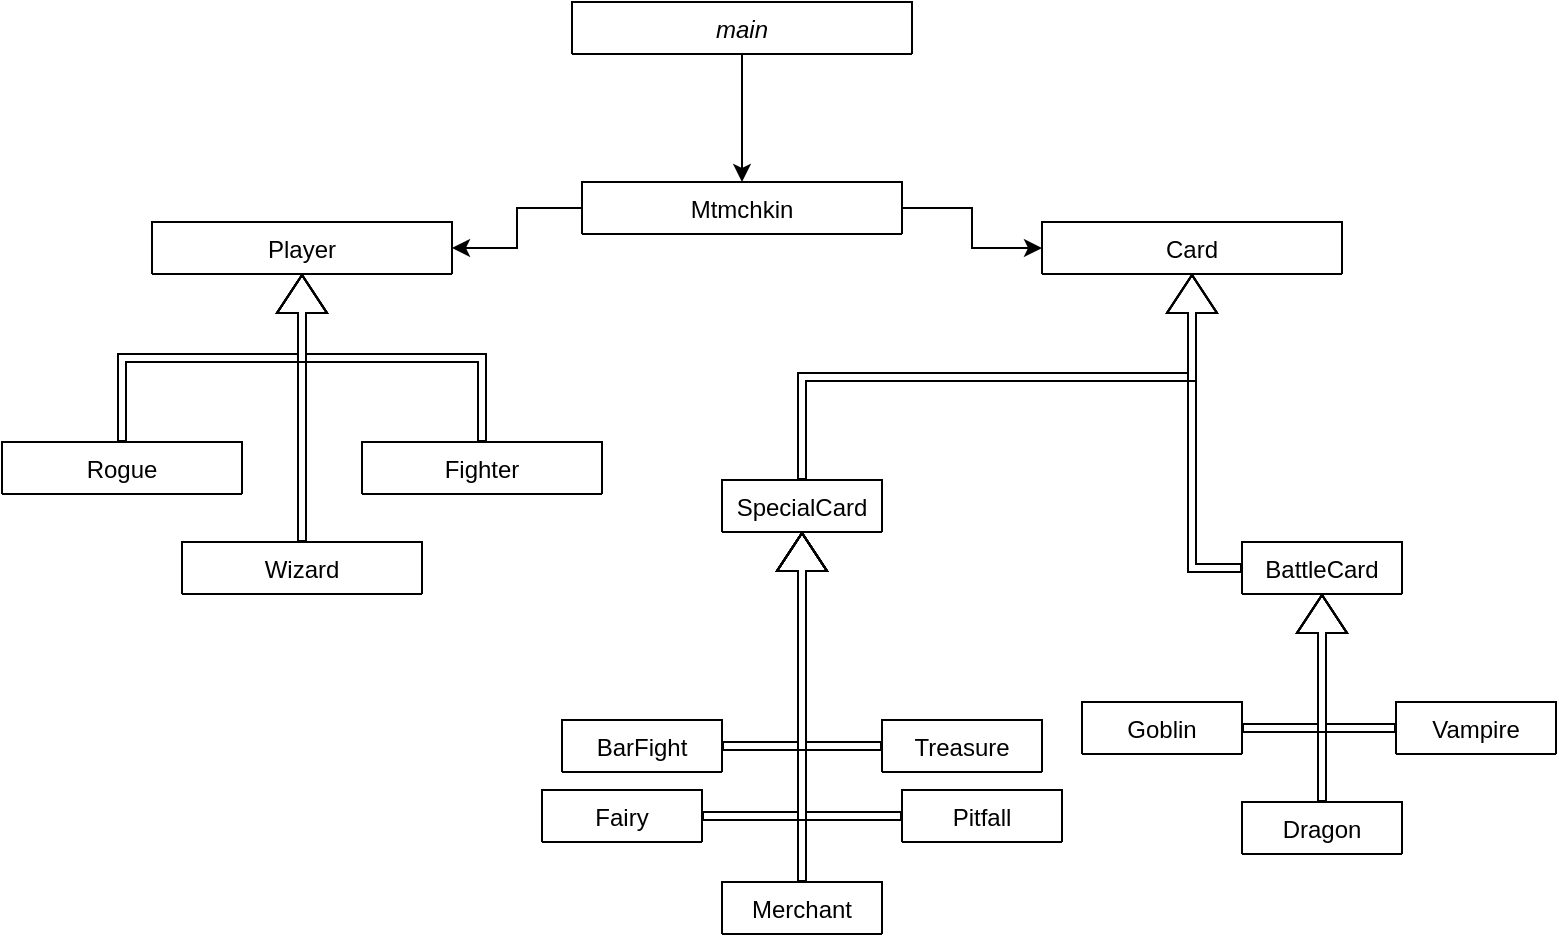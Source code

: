 <mxfile version="19.0.2" type="device"><diagram id="C5RBs43oDa-KdzZeNtuy" name="Page-1"><mxGraphModel dx="1038" dy="649" grid="1" gridSize="10" guides="1" tooltips="1" connect="1" arrows="1" fold="1" page="1" pageScale="1" pageWidth="827" pageHeight="1169" math="0" shadow="0"><root><mxCell id="WIyWlLk6GJQsqaUBKTNV-0"/><mxCell id="WIyWlLk6GJQsqaUBKTNV-1" parent="WIyWlLk6GJQsqaUBKTNV-0"/><mxCell id="SaZ01IydbzG31fxq4vZY-3" style="edgeStyle=orthogonalEdgeStyle;rounded=0;orthogonalLoop=1;jettySize=auto;html=1;exitX=0.5;exitY=1;exitDx=0;exitDy=0;shadow=0;sketch=0;entryX=0.5;entryY=0;entryDx=0;entryDy=0;" parent="WIyWlLk6GJQsqaUBKTNV-1" source="zkfFHV4jXpPFQw0GAbJ--0" target="SaZ01IydbzG31fxq4vZY-4" edge="1"><mxGeometry relative="1" as="geometry"><mxPoint x="420" y="360" as="targetPoint"/></mxGeometry></mxCell><mxCell id="zkfFHV4jXpPFQw0GAbJ--0" value="main" style="swimlane;fontStyle=2;align=center;verticalAlign=top;childLayout=stackLayout;horizontal=1;startSize=26;horizontalStack=0;resizeParent=1;resizeLast=0;collapsible=1;marginBottom=0;rounded=0;shadow=0;strokeWidth=1;" parent="WIyWlLk6GJQsqaUBKTNV-1" vertex="1" collapsed="1"><mxGeometry x="315" y="210" width="170" height="26" as="geometry"><mxRectangle x="220" y="120" width="160" height="138" as="alternateBounds"/></mxGeometry></mxCell><mxCell id="zkfFHV4jXpPFQw0GAbJ--1" value="Name" style="text;align=left;verticalAlign=top;spacingLeft=4;spacingRight=4;overflow=hidden;rotatable=0;points=[[0,0.5],[1,0.5]];portConstraint=eastwest;" parent="zkfFHV4jXpPFQw0GAbJ--0" vertex="1"><mxGeometry y="26" width="160" height="26" as="geometry"/></mxCell><mxCell id="zkfFHV4jXpPFQw0GAbJ--2" value="Phone Number" style="text;align=left;verticalAlign=top;spacingLeft=4;spacingRight=4;overflow=hidden;rotatable=0;points=[[0,0.5],[1,0.5]];portConstraint=eastwest;rounded=0;shadow=0;html=0;" parent="zkfFHV4jXpPFQw0GAbJ--0" vertex="1"><mxGeometry y="52" width="160" height="26" as="geometry"/></mxCell><mxCell id="zkfFHV4jXpPFQw0GAbJ--3" value="Email Address" style="text;align=left;verticalAlign=top;spacingLeft=4;spacingRight=4;overflow=hidden;rotatable=0;points=[[0,0.5],[1,0.5]];portConstraint=eastwest;rounded=0;shadow=0;html=0;" parent="zkfFHV4jXpPFQw0GAbJ--0" vertex="1"><mxGeometry y="78" width="160" height="26" as="geometry"/></mxCell><mxCell id="zkfFHV4jXpPFQw0GAbJ--4" value="" style="line;html=1;strokeWidth=1;align=left;verticalAlign=middle;spacingTop=-1;spacingLeft=3;spacingRight=3;rotatable=0;labelPosition=right;points=[];portConstraint=eastwest;" parent="zkfFHV4jXpPFQw0GAbJ--0" vertex="1"><mxGeometry y="104" width="160" height="8" as="geometry"/></mxCell><mxCell id="zkfFHV4jXpPFQw0GAbJ--5" value="Purchase Parking Pass" style="text;align=left;verticalAlign=top;spacingLeft=4;spacingRight=4;overflow=hidden;rotatable=0;points=[[0,0.5],[1,0.5]];portConstraint=eastwest;" parent="zkfFHV4jXpPFQw0GAbJ--0" vertex="1"><mxGeometry y="112" width="160" height="26" as="geometry"/></mxCell><mxCell id="zkfFHV4jXpPFQw0GAbJ--6" value="Player" style="swimlane;fontStyle=0;align=center;verticalAlign=top;childLayout=stackLayout;horizontal=1;startSize=26;horizontalStack=0;resizeParent=1;resizeLast=0;collapsible=1;marginBottom=0;rounded=0;shadow=0;strokeWidth=1;" parent="WIyWlLk6GJQsqaUBKTNV-1" vertex="1" collapsed="1"><mxGeometry x="105" y="320" width="150" height="26" as="geometry"><mxRectangle x="120" y="360" width="160" height="138" as="alternateBounds"/></mxGeometry></mxCell><mxCell id="zkfFHV4jXpPFQw0GAbJ--7" value="Student Number" style="text;align=left;verticalAlign=top;spacingLeft=4;spacingRight=4;overflow=hidden;rotatable=0;points=[[0,0.5],[1,0.5]];portConstraint=eastwest;" parent="zkfFHV4jXpPFQw0GAbJ--6" vertex="1"><mxGeometry y="26" width="160" height="26" as="geometry"/></mxCell><mxCell id="zkfFHV4jXpPFQw0GAbJ--8" value="Average Mark" style="text;align=left;verticalAlign=top;spacingLeft=4;spacingRight=4;overflow=hidden;rotatable=0;points=[[0,0.5],[1,0.5]];portConstraint=eastwest;rounded=0;shadow=0;html=0;" parent="zkfFHV4jXpPFQw0GAbJ--6" vertex="1"><mxGeometry y="52" width="160" height="26" as="geometry"/></mxCell><mxCell id="zkfFHV4jXpPFQw0GAbJ--9" value="" style="line;html=1;strokeWidth=1;align=left;verticalAlign=middle;spacingTop=-1;spacingLeft=3;spacingRight=3;rotatable=0;labelPosition=right;points=[];portConstraint=eastwest;" parent="zkfFHV4jXpPFQw0GAbJ--6" vertex="1"><mxGeometry y="78" width="160" height="8" as="geometry"/></mxCell><mxCell id="zkfFHV4jXpPFQw0GAbJ--10" value="Is Eligible To Enroll" style="text;align=left;verticalAlign=top;spacingLeft=4;spacingRight=4;overflow=hidden;rotatable=0;points=[[0,0.5],[1,0.5]];portConstraint=eastwest;fontStyle=4" parent="zkfFHV4jXpPFQw0GAbJ--6" vertex="1"><mxGeometry y="86" width="160" height="26" as="geometry"/></mxCell><mxCell id="zkfFHV4jXpPFQw0GAbJ--11" value="Get Seminars Taken" style="text;align=left;verticalAlign=top;spacingLeft=4;spacingRight=4;overflow=hidden;rotatable=0;points=[[0,0.5],[1,0.5]];portConstraint=eastwest;" parent="zkfFHV4jXpPFQw0GAbJ--6" vertex="1"><mxGeometry y="112" width="160" height="26" as="geometry"/></mxCell><mxCell id="n1nF2iPcbWEf308XFKOj-0" style="edgeStyle=orthogonalEdgeStyle;rounded=0;orthogonalLoop=1;jettySize=auto;html=1;exitX=0.5;exitY=1;exitDx=0;exitDy=0;entryX=0.5;entryY=1;entryDx=0;entryDy=0;" parent="WIyWlLk6GJQsqaUBKTNV-1" source="zkfFHV4jXpPFQw0GAbJ--13" target="zkfFHV4jXpPFQw0GAbJ--13" edge="1"><mxGeometry relative="1" as="geometry"><mxPoint x="625" y="380" as="targetPoint"/></mxGeometry></mxCell><mxCell id="zkfFHV4jXpPFQw0GAbJ--13" value="Card" style="swimlane;fontStyle=0;align=center;verticalAlign=middle;childLayout=stackLayout;horizontal=1;startSize=26;horizontalStack=0;resizeParent=1;resizeLast=0;collapsible=1;marginBottom=0;rounded=0;shadow=0;strokeWidth=1;" parent="WIyWlLk6GJQsqaUBKTNV-1" vertex="1" collapsed="1"><mxGeometry x="550" y="320" width="150" height="26" as="geometry"><mxRectangle x="330" y="360" width="160" height="70" as="alternateBounds"/></mxGeometry></mxCell><mxCell id="zkfFHV4jXpPFQw0GAbJ--14" value="Salary" style="text;align=left;verticalAlign=top;spacingLeft=4;spacingRight=4;overflow=hidden;rotatable=0;points=[[0,0.5],[1,0.5]];portConstraint=eastwest;" parent="zkfFHV4jXpPFQw0GAbJ--13" vertex="1"><mxGeometry y="26" width="160" height="26" as="geometry"/></mxCell><mxCell id="zkfFHV4jXpPFQw0GAbJ--15" value="" style="line;html=1;strokeWidth=1;align=left;verticalAlign=middle;spacingTop=-1;spacingLeft=3;spacingRight=3;rotatable=0;labelPosition=right;points=[];portConstraint=eastwest;" parent="zkfFHV4jXpPFQw0GAbJ--13" vertex="1"><mxGeometry y="52" width="160" height="8" as="geometry"/></mxCell><mxCell id="4tyVmqUCYGOYSSPO3Y9m-0" style="edgeStyle=orthogonalEdgeStyle;rounded=0;orthogonalLoop=1;jettySize=auto;html=1;exitX=1;exitY=0.5;exitDx=0;exitDy=0;entryX=0;entryY=0.5;entryDx=0;entryDy=0;" edge="1" parent="WIyWlLk6GJQsqaUBKTNV-1" source="SaZ01IydbzG31fxq4vZY-4" target="zkfFHV4jXpPFQw0GAbJ--13"><mxGeometry relative="1" as="geometry"/></mxCell><mxCell id="4tyVmqUCYGOYSSPO3Y9m-3" style="edgeStyle=orthogonalEdgeStyle;rounded=0;orthogonalLoop=1;jettySize=auto;html=1;exitX=0;exitY=0.5;exitDx=0;exitDy=0;entryX=1;entryY=0.5;entryDx=0;entryDy=0;" edge="1" parent="WIyWlLk6GJQsqaUBKTNV-1" source="SaZ01IydbzG31fxq4vZY-4" target="zkfFHV4jXpPFQw0GAbJ--6"><mxGeometry relative="1" as="geometry"/></mxCell><mxCell id="SaZ01IydbzG31fxq4vZY-4" value="Mtmchkin" style="swimlane;fontStyle=0;align=center;verticalAlign=middle;childLayout=stackLayout;horizontal=1;startSize=26;horizontalStack=0;resizeParent=1;resizeLast=0;collapsible=1;marginBottom=0;rounded=0;shadow=0;strokeWidth=1;" parent="WIyWlLk6GJQsqaUBKTNV-1" vertex="1" collapsed="1"><mxGeometry x="320" y="300" width="160" height="26" as="geometry"><mxRectangle x="330" y="360" width="160" height="70" as="alternateBounds"/></mxGeometry></mxCell><mxCell id="SaZ01IydbzG31fxq4vZY-5" value="Salary" style="text;align=left;verticalAlign=top;spacingLeft=4;spacingRight=4;overflow=hidden;rotatable=0;points=[[0,0.5],[1,0.5]];portConstraint=eastwest;" parent="SaZ01IydbzG31fxq4vZY-4" vertex="1"><mxGeometry y="26" width="160" height="26" as="geometry"/></mxCell><mxCell id="SaZ01IydbzG31fxq4vZY-6" value="" style="line;html=1;strokeWidth=1;align=left;verticalAlign=middle;spacingTop=-1;spacingLeft=3;spacingRight=3;rotatable=0;labelPosition=right;points=[];portConstraint=eastwest;" parent="SaZ01IydbzG31fxq4vZY-4" vertex="1"><mxGeometry y="52" width="160" height="8" as="geometry"/></mxCell><mxCell id="SaZ01IydbzG31fxq4vZY-103" style="edgeStyle=orthogonalEdgeStyle;shape=flexArrow;rounded=0;sketch=0;orthogonalLoop=1;jettySize=auto;html=1;exitX=0.5;exitY=0;exitDx=0;exitDy=0;entryX=0.5;entryY=1;entryDx=0;entryDy=0;shadow=0;width=4;" parent="WIyWlLk6GJQsqaUBKTNV-1" source="SaZ01IydbzG31fxq4vZY-7" target="zkfFHV4jXpPFQw0GAbJ--6" edge="1"><mxGeometry relative="1" as="geometry"/></mxCell><mxCell id="SaZ01IydbzG31fxq4vZY-7" value="Rogue" style="swimlane;fontStyle=0;align=center;verticalAlign=top;childLayout=stackLayout;horizontal=1;startSize=26;horizontalStack=0;resizeParent=1;resizeLast=0;collapsible=1;marginBottom=0;rounded=0;shadow=0;strokeWidth=1;" parent="WIyWlLk6GJQsqaUBKTNV-1" vertex="1" collapsed="1"><mxGeometry x="30" y="430" width="120" height="26" as="geometry"><mxRectangle x="30" y="470" width="160" height="138" as="alternateBounds"/></mxGeometry></mxCell><mxCell id="SaZ01IydbzG31fxq4vZY-8" value="Student Number" style="text;align=left;verticalAlign=top;spacingLeft=4;spacingRight=4;overflow=hidden;rotatable=0;points=[[0,0.5],[1,0.5]];portConstraint=eastwest;" parent="SaZ01IydbzG31fxq4vZY-7" vertex="1"><mxGeometry y="26" width="160" height="26" as="geometry"/></mxCell><mxCell id="SaZ01IydbzG31fxq4vZY-9" value="Average Mark" style="text;align=left;verticalAlign=top;spacingLeft=4;spacingRight=4;overflow=hidden;rotatable=0;points=[[0,0.5],[1,0.5]];portConstraint=eastwest;rounded=0;shadow=0;html=0;" parent="SaZ01IydbzG31fxq4vZY-7" vertex="1"><mxGeometry y="52" width="160" height="26" as="geometry"/></mxCell><mxCell id="SaZ01IydbzG31fxq4vZY-10" value="" style="line;html=1;strokeWidth=1;align=left;verticalAlign=middle;spacingTop=-1;spacingLeft=3;spacingRight=3;rotatable=0;labelPosition=right;points=[];portConstraint=eastwest;" parent="SaZ01IydbzG31fxq4vZY-7" vertex="1"><mxGeometry y="78" width="160" height="8" as="geometry"/></mxCell><mxCell id="SaZ01IydbzG31fxq4vZY-11" value="Is Eligible To Enroll" style="text;align=left;verticalAlign=top;spacingLeft=4;spacingRight=4;overflow=hidden;rotatable=0;points=[[0,0.5],[1,0.5]];portConstraint=eastwest;fontStyle=4" parent="SaZ01IydbzG31fxq4vZY-7" vertex="1"><mxGeometry y="86" width="160" height="26" as="geometry"/></mxCell><mxCell id="SaZ01IydbzG31fxq4vZY-12" value="Get Seminars Taken" style="text;align=left;verticalAlign=top;spacingLeft=4;spacingRight=4;overflow=hidden;rotatable=0;points=[[0,0.5],[1,0.5]];portConstraint=eastwest;" parent="SaZ01IydbzG31fxq4vZY-7" vertex="1"><mxGeometry y="112" width="160" height="26" as="geometry"/></mxCell><mxCell id="SaZ01IydbzG31fxq4vZY-108" style="edgeStyle=orthogonalEdgeStyle;shape=flexArrow;rounded=0;sketch=0;orthogonalLoop=1;jettySize=auto;html=1;exitX=0.5;exitY=0;exitDx=0;exitDy=0;shadow=0;width=4;" parent="WIyWlLk6GJQsqaUBKTNV-1" source="SaZ01IydbzG31fxq4vZY-13" target="zkfFHV4jXpPFQw0GAbJ--6" edge="1"><mxGeometry relative="1" as="geometry"/></mxCell><mxCell id="SaZ01IydbzG31fxq4vZY-13" value="Wizard" style="swimlane;fontStyle=0;align=center;verticalAlign=top;childLayout=stackLayout;horizontal=1;startSize=26;horizontalStack=0;resizeParent=1;resizeLast=0;collapsible=1;marginBottom=0;rounded=0;shadow=0;strokeWidth=1;" parent="WIyWlLk6GJQsqaUBKTNV-1" vertex="1" collapsed="1"><mxGeometry x="120" y="480" width="120" height="26" as="geometry"><mxRectangle x="120" y="360" width="160" height="138" as="alternateBounds"/></mxGeometry></mxCell><mxCell id="SaZ01IydbzG31fxq4vZY-14" value="Student Number" style="text;align=left;verticalAlign=top;spacingLeft=4;spacingRight=4;overflow=hidden;rotatable=0;points=[[0,0.5],[1,0.5]];portConstraint=eastwest;" parent="SaZ01IydbzG31fxq4vZY-13" vertex="1"><mxGeometry y="26" width="160" height="26" as="geometry"/></mxCell><mxCell id="SaZ01IydbzG31fxq4vZY-15" value="Average Mark" style="text;align=left;verticalAlign=top;spacingLeft=4;spacingRight=4;overflow=hidden;rotatable=0;points=[[0,0.5],[1,0.5]];portConstraint=eastwest;rounded=0;shadow=0;html=0;" parent="SaZ01IydbzG31fxq4vZY-13" vertex="1"><mxGeometry y="52" width="160" height="26" as="geometry"/></mxCell><mxCell id="SaZ01IydbzG31fxq4vZY-16" value="" style="line;html=1;strokeWidth=1;align=left;verticalAlign=middle;spacingTop=-1;spacingLeft=3;spacingRight=3;rotatable=0;labelPosition=right;points=[];portConstraint=eastwest;" parent="SaZ01IydbzG31fxq4vZY-13" vertex="1"><mxGeometry y="78" width="160" height="8" as="geometry"/></mxCell><mxCell id="SaZ01IydbzG31fxq4vZY-17" value="Is Eligible To Enroll" style="text;align=left;verticalAlign=top;spacingLeft=4;spacingRight=4;overflow=hidden;rotatable=0;points=[[0,0.5],[1,0.5]];portConstraint=eastwest;fontStyle=4" parent="SaZ01IydbzG31fxq4vZY-13" vertex="1"><mxGeometry y="86" width="160" height="26" as="geometry"/></mxCell><mxCell id="SaZ01IydbzG31fxq4vZY-18" value="Get Seminars Taken" style="text;align=left;verticalAlign=top;spacingLeft=4;spacingRight=4;overflow=hidden;rotatable=0;points=[[0,0.5],[1,0.5]];portConstraint=eastwest;" parent="SaZ01IydbzG31fxq4vZY-13" vertex="1"><mxGeometry y="112" width="160" height="26" as="geometry"/></mxCell><mxCell id="SaZ01IydbzG31fxq4vZY-107" style="edgeStyle=orthogonalEdgeStyle;shape=flexArrow;rounded=0;sketch=0;orthogonalLoop=1;jettySize=auto;html=1;exitX=0.5;exitY=0;exitDx=0;exitDy=0;shadow=0;width=4;" parent="WIyWlLk6GJQsqaUBKTNV-1" source="SaZ01IydbzG31fxq4vZY-19" target="zkfFHV4jXpPFQw0GAbJ--6" edge="1"><mxGeometry relative="1" as="geometry"/></mxCell><mxCell id="SaZ01IydbzG31fxq4vZY-19" value="Fighter" style="swimlane;fontStyle=0;align=center;verticalAlign=top;childLayout=stackLayout;horizontal=1;startSize=26;horizontalStack=0;resizeParent=1;resizeLast=0;collapsible=1;marginBottom=0;rounded=0;shadow=0;strokeWidth=1;" parent="WIyWlLk6GJQsqaUBKTNV-1" vertex="1" collapsed="1"><mxGeometry x="210" y="430" width="120" height="26" as="geometry"><mxRectangle x="120" y="360" width="160" height="138" as="alternateBounds"/></mxGeometry></mxCell><mxCell id="SaZ01IydbzG31fxq4vZY-20" value="Student Number" style="text;align=left;verticalAlign=top;spacingLeft=4;spacingRight=4;overflow=hidden;rotatable=0;points=[[0,0.5],[1,0.5]];portConstraint=eastwest;" parent="SaZ01IydbzG31fxq4vZY-19" vertex="1"><mxGeometry y="26" width="160" height="26" as="geometry"/></mxCell><mxCell id="SaZ01IydbzG31fxq4vZY-21" value="Average Mark" style="text;align=left;verticalAlign=top;spacingLeft=4;spacingRight=4;overflow=hidden;rotatable=0;points=[[0,0.5],[1,0.5]];portConstraint=eastwest;rounded=0;shadow=0;html=0;" parent="SaZ01IydbzG31fxq4vZY-19" vertex="1"><mxGeometry y="52" width="160" height="26" as="geometry"/></mxCell><mxCell id="SaZ01IydbzG31fxq4vZY-22" value="" style="line;html=1;strokeWidth=1;align=left;verticalAlign=middle;spacingTop=-1;spacingLeft=3;spacingRight=3;rotatable=0;labelPosition=right;points=[];portConstraint=eastwest;" parent="SaZ01IydbzG31fxq4vZY-19" vertex="1"><mxGeometry y="78" width="160" height="8" as="geometry"/></mxCell><mxCell id="SaZ01IydbzG31fxq4vZY-23" value="Is Eligible To Enroll" style="text;align=left;verticalAlign=top;spacingLeft=4;spacingRight=4;overflow=hidden;rotatable=0;points=[[0,0.5],[1,0.5]];portConstraint=eastwest;fontStyle=4" parent="SaZ01IydbzG31fxq4vZY-19" vertex="1"><mxGeometry y="86" width="160" height="26" as="geometry"/></mxCell><mxCell id="SaZ01IydbzG31fxq4vZY-24" value="Get Seminars Taken" style="text;align=left;verticalAlign=top;spacingLeft=4;spacingRight=4;overflow=hidden;rotatable=0;points=[[0,0.5],[1,0.5]];portConstraint=eastwest;" parent="SaZ01IydbzG31fxq4vZY-19" vertex="1"><mxGeometry y="112" width="160" height="26" as="geometry"/></mxCell><mxCell id="SaZ01IydbzG31fxq4vZY-54" value="Dragon" style="swimlane;fontStyle=0;align=center;verticalAlign=top;childLayout=stackLayout;horizontal=1;startSize=26;horizontalStack=0;resizeParent=1;resizeLast=0;collapsible=1;marginBottom=0;rounded=0;shadow=0;strokeWidth=1;" parent="WIyWlLk6GJQsqaUBKTNV-1" vertex="1" collapsed="1"><mxGeometry x="650" y="610" width="80" height="26" as="geometry"><mxRectangle x="120" y="360" width="160" height="138" as="alternateBounds"/></mxGeometry></mxCell><mxCell id="SaZ01IydbzG31fxq4vZY-55" value="Student Number" style="text;align=left;verticalAlign=top;spacingLeft=4;spacingRight=4;overflow=hidden;rotatable=0;points=[[0,0.5],[1,0.5]];portConstraint=eastwest;" parent="SaZ01IydbzG31fxq4vZY-54" vertex="1"><mxGeometry y="26" width="160" height="26" as="geometry"/></mxCell><mxCell id="SaZ01IydbzG31fxq4vZY-56" value="Average Mark" style="text;align=left;verticalAlign=top;spacingLeft=4;spacingRight=4;overflow=hidden;rotatable=0;points=[[0,0.5],[1,0.5]];portConstraint=eastwest;rounded=0;shadow=0;html=0;" parent="SaZ01IydbzG31fxq4vZY-54" vertex="1"><mxGeometry y="52" width="160" height="26" as="geometry"/></mxCell><mxCell id="SaZ01IydbzG31fxq4vZY-57" value="" style="line;html=1;strokeWidth=1;align=left;verticalAlign=middle;spacingTop=-1;spacingLeft=3;spacingRight=3;rotatable=0;labelPosition=right;points=[];portConstraint=eastwest;" parent="SaZ01IydbzG31fxq4vZY-54" vertex="1"><mxGeometry y="78" width="160" height="8" as="geometry"/></mxCell><mxCell id="SaZ01IydbzG31fxq4vZY-58" value="Is Eligible To Enroll" style="text;align=left;verticalAlign=top;spacingLeft=4;spacingRight=4;overflow=hidden;rotatable=0;points=[[0,0.5],[1,0.5]];portConstraint=eastwest;fontStyle=4" parent="SaZ01IydbzG31fxq4vZY-54" vertex="1"><mxGeometry y="86" width="160" height="26" as="geometry"/></mxCell><mxCell id="SaZ01IydbzG31fxq4vZY-59" value="Get Seminars Taken" style="text;align=left;verticalAlign=top;spacingLeft=4;spacingRight=4;overflow=hidden;rotatable=0;points=[[0,0.5],[1,0.5]];portConstraint=eastwest;" parent="SaZ01IydbzG31fxq4vZY-54" vertex="1"><mxGeometry y="112" width="160" height="26" as="geometry"/></mxCell><mxCell id="SaZ01IydbzG31fxq4vZY-109" style="edgeStyle=orthogonalEdgeStyle;shape=flexArrow;rounded=0;sketch=0;orthogonalLoop=1;jettySize=auto;html=1;exitX=0.5;exitY=0;exitDx=0;exitDy=0;shadow=0;width=4;" parent="WIyWlLk6GJQsqaUBKTNV-1" source="SaZ01IydbzG31fxq4vZY-60" target="zkfFHV4jXpPFQw0GAbJ--13" edge="1"><mxGeometry relative="1" as="geometry"/></mxCell><mxCell id="SaZ01IydbzG31fxq4vZY-60" value="SpecialCard" style="swimlane;fontStyle=0;align=center;verticalAlign=top;childLayout=stackLayout;horizontal=1;startSize=26;horizontalStack=0;resizeParent=1;resizeLast=0;collapsible=1;marginBottom=0;rounded=0;shadow=0;strokeWidth=1;" parent="WIyWlLk6GJQsqaUBKTNV-1" vertex="1" collapsed="1"><mxGeometry x="390" y="449" width="80" height="26" as="geometry"><mxRectangle x="120" y="360" width="160" height="138" as="alternateBounds"/></mxGeometry></mxCell><mxCell id="SaZ01IydbzG31fxq4vZY-61" value="Student Number" style="text;align=left;verticalAlign=top;spacingLeft=4;spacingRight=4;overflow=hidden;rotatable=0;points=[[0,0.5],[1,0.5]];portConstraint=eastwest;" parent="SaZ01IydbzG31fxq4vZY-60" vertex="1"><mxGeometry y="26" width="160" height="26" as="geometry"/></mxCell><mxCell id="SaZ01IydbzG31fxq4vZY-62" value="Average Mark" style="text;align=left;verticalAlign=top;spacingLeft=4;spacingRight=4;overflow=hidden;rotatable=0;points=[[0,0.5],[1,0.5]];portConstraint=eastwest;rounded=0;shadow=0;html=0;" parent="SaZ01IydbzG31fxq4vZY-60" vertex="1"><mxGeometry y="52" width="160" height="26" as="geometry"/></mxCell><mxCell id="SaZ01IydbzG31fxq4vZY-63" value="" style="line;html=1;strokeWidth=1;align=left;verticalAlign=middle;spacingTop=-1;spacingLeft=3;spacingRight=3;rotatable=0;labelPosition=right;points=[];portConstraint=eastwest;" parent="SaZ01IydbzG31fxq4vZY-60" vertex="1"><mxGeometry y="78" width="160" height="8" as="geometry"/></mxCell><mxCell id="SaZ01IydbzG31fxq4vZY-64" value="Is Eligible To Enroll" style="text;align=left;verticalAlign=top;spacingLeft=4;spacingRight=4;overflow=hidden;rotatable=0;points=[[0,0.5],[1,0.5]];portConstraint=eastwest;fontStyle=4" parent="SaZ01IydbzG31fxq4vZY-60" vertex="1"><mxGeometry y="86" width="160" height="26" as="geometry"/></mxCell><mxCell id="SaZ01IydbzG31fxq4vZY-65" value="Get Seminars Taken" style="text;align=left;verticalAlign=top;spacingLeft=4;spacingRight=4;overflow=hidden;rotatable=0;points=[[0,0.5],[1,0.5]];portConstraint=eastwest;" parent="SaZ01IydbzG31fxq4vZY-60" vertex="1"><mxGeometry y="112" width="160" height="26" as="geometry"/></mxCell><mxCell id="SaZ01IydbzG31fxq4vZY-115" style="edgeStyle=orthogonalEdgeStyle;shape=flexArrow;rounded=0;sketch=0;orthogonalLoop=1;jettySize=auto;html=1;exitX=1;exitY=0.5;exitDx=0;exitDy=0;shadow=0;width=4;entryX=0.5;entryY=1;entryDx=0;entryDy=0;" parent="WIyWlLk6GJQsqaUBKTNV-1" source="SaZ01IydbzG31fxq4vZY-66" target="SaZ01IydbzG31fxq4vZY-60" edge="1"><mxGeometry relative="1" as="geometry"/></mxCell><mxCell id="SaZ01IydbzG31fxq4vZY-66" value="Fairy" style="swimlane;fontStyle=0;align=center;verticalAlign=top;childLayout=stackLayout;horizontal=1;startSize=26;horizontalStack=0;resizeParent=1;resizeLast=0;collapsible=1;marginBottom=0;rounded=0;shadow=0;strokeWidth=1;" parent="WIyWlLk6GJQsqaUBKTNV-1" vertex="1" collapsed="1"><mxGeometry x="300" y="604" width="80" height="26" as="geometry"><mxRectangle x="120" y="360" width="160" height="138" as="alternateBounds"/></mxGeometry></mxCell><mxCell id="SaZ01IydbzG31fxq4vZY-67" value="Student Number" style="text;align=left;verticalAlign=top;spacingLeft=4;spacingRight=4;overflow=hidden;rotatable=0;points=[[0,0.5],[1,0.5]];portConstraint=eastwest;" parent="SaZ01IydbzG31fxq4vZY-66" vertex="1"><mxGeometry y="26" width="160" height="26" as="geometry"/></mxCell><mxCell id="SaZ01IydbzG31fxq4vZY-68" value="Average Mark" style="text;align=left;verticalAlign=top;spacingLeft=4;spacingRight=4;overflow=hidden;rotatable=0;points=[[0,0.5],[1,0.5]];portConstraint=eastwest;rounded=0;shadow=0;html=0;" parent="SaZ01IydbzG31fxq4vZY-66" vertex="1"><mxGeometry y="52" width="160" height="26" as="geometry"/></mxCell><mxCell id="SaZ01IydbzG31fxq4vZY-69" value="" style="line;html=1;strokeWidth=1;align=left;verticalAlign=middle;spacingTop=-1;spacingLeft=3;spacingRight=3;rotatable=0;labelPosition=right;points=[];portConstraint=eastwest;" parent="SaZ01IydbzG31fxq4vZY-66" vertex="1"><mxGeometry y="78" width="160" height="8" as="geometry"/></mxCell><mxCell id="SaZ01IydbzG31fxq4vZY-70" value="Is Eligible To Enroll" style="text;align=left;verticalAlign=top;spacingLeft=4;spacingRight=4;overflow=hidden;rotatable=0;points=[[0,0.5],[1,0.5]];portConstraint=eastwest;fontStyle=4" parent="SaZ01IydbzG31fxq4vZY-66" vertex="1"><mxGeometry y="86" width="160" height="26" as="geometry"/></mxCell><mxCell id="SaZ01IydbzG31fxq4vZY-71" value="Get Seminars Taken" style="text;align=left;verticalAlign=top;spacingLeft=4;spacingRight=4;overflow=hidden;rotatable=0;points=[[0,0.5],[1,0.5]];portConstraint=eastwest;" parent="SaZ01IydbzG31fxq4vZY-66" vertex="1"><mxGeometry y="112" width="160" height="26" as="geometry"/></mxCell><mxCell id="SaZ01IydbzG31fxq4vZY-72" value="Goblin" style="swimlane;fontStyle=0;align=center;verticalAlign=top;childLayout=stackLayout;horizontal=1;startSize=26;horizontalStack=0;resizeParent=1;resizeLast=0;collapsible=1;marginBottom=0;rounded=0;shadow=0;strokeWidth=1;" parent="WIyWlLk6GJQsqaUBKTNV-1" vertex="1" collapsed="1"><mxGeometry x="570" y="560" width="80" height="26" as="geometry"><mxRectangle x="120" y="360" width="160" height="138" as="alternateBounds"/></mxGeometry></mxCell><mxCell id="SaZ01IydbzG31fxq4vZY-73" value="Student Number" style="text;align=left;verticalAlign=top;spacingLeft=4;spacingRight=4;overflow=hidden;rotatable=0;points=[[0,0.5],[1,0.5]];portConstraint=eastwest;" parent="SaZ01IydbzG31fxq4vZY-72" vertex="1"><mxGeometry y="26" width="160" height="26" as="geometry"/></mxCell><mxCell id="SaZ01IydbzG31fxq4vZY-74" value="Average Mark" style="text;align=left;verticalAlign=top;spacingLeft=4;spacingRight=4;overflow=hidden;rotatable=0;points=[[0,0.5],[1,0.5]];portConstraint=eastwest;rounded=0;shadow=0;html=0;" parent="SaZ01IydbzG31fxq4vZY-72" vertex="1"><mxGeometry y="52" width="160" height="26" as="geometry"/></mxCell><mxCell id="SaZ01IydbzG31fxq4vZY-75" value="" style="line;html=1;strokeWidth=1;align=left;verticalAlign=middle;spacingTop=-1;spacingLeft=3;spacingRight=3;rotatable=0;labelPosition=right;points=[];portConstraint=eastwest;" parent="SaZ01IydbzG31fxq4vZY-72" vertex="1"><mxGeometry y="78" width="160" height="8" as="geometry"/></mxCell><mxCell id="SaZ01IydbzG31fxq4vZY-76" value="Is Eligible To Enroll" style="text;align=left;verticalAlign=top;spacingLeft=4;spacingRight=4;overflow=hidden;rotatable=0;points=[[0,0.5],[1,0.5]];portConstraint=eastwest;fontStyle=4" parent="SaZ01IydbzG31fxq4vZY-72" vertex="1"><mxGeometry y="86" width="160" height="26" as="geometry"/></mxCell><mxCell id="SaZ01IydbzG31fxq4vZY-77" value="Get Seminars Taken" style="text;align=left;verticalAlign=top;spacingLeft=4;spacingRight=4;overflow=hidden;rotatable=0;points=[[0,0.5],[1,0.5]];portConstraint=eastwest;" parent="SaZ01IydbzG31fxq4vZY-72" vertex="1"><mxGeometry y="112" width="160" height="26" as="geometry"/></mxCell><mxCell id="SaZ01IydbzG31fxq4vZY-79" value="Vampire" style="swimlane;fontStyle=0;align=center;verticalAlign=top;childLayout=stackLayout;horizontal=1;startSize=26;horizontalStack=0;resizeParent=1;resizeLast=0;collapsible=1;marginBottom=0;rounded=0;shadow=0;strokeWidth=1;" parent="WIyWlLk6GJQsqaUBKTNV-1" vertex="1" collapsed="1"><mxGeometry x="727" y="560" width="80" height="26" as="geometry"><mxRectangle x="120" y="360" width="160" height="138" as="alternateBounds"/></mxGeometry></mxCell><mxCell id="SaZ01IydbzG31fxq4vZY-80" value="Student Number" style="text;align=left;verticalAlign=top;spacingLeft=4;spacingRight=4;overflow=hidden;rotatable=0;points=[[0,0.5],[1,0.5]];portConstraint=eastwest;" parent="SaZ01IydbzG31fxq4vZY-79" vertex="1"><mxGeometry y="26" width="160" height="26" as="geometry"/></mxCell><mxCell id="SaZ01IydbzG31fxq4vZY-81" value="Average Mark" style="text;align=left;verticalAlign=top;spacingLeft=4;spacingRight=4;overflow=hidden;rotatable=0;points=[[0,0.5],[1,0.5]];portConstraint=eastwest;rounded=0;shadow=0;html=0;" parent="SaZ01IydbzG31fxq4vZY-79" vertex="1"><mxGeometry y="52" width="160" height="26" as="geometry"/></mxCell><mxCell id="SaZ01IydbzG31fxq4vZY-82" value="" style="line;html=1;strokeWidth=1;align=left;verticalAlign=middle;spacingTop=-1;spacingLeft=3;spacingRight=3;rotatable=0;labelPosition=right;points=[];portConstraint=eastwest;" parent="SaZ01IydbzG31fxq4vZY-79" vertex="1"><mxGeometry y="78" width="160" height="8" as="geometry"/></mxCell><mxCell id="SaZ01IydbzG31fxq4vZY-83" value="Is Eligible To Enroll" style="text;align=left;verticalAlign=top;spacingLeft=4;spacingRight=4;overflow=hidden;rotatable=0;points=[[0,0.5],[1,0.5]];portConstraint=eastwest;fontStyle=4" parent="SaZ01IydbzG31fxq4vZY-79" vertex="1"><mxGeometry y="86" width="160" height="26" as="geometry"/></mxCell><mxCell id="SaZ01IydbzG31fxq4vZY-84" value="Get Seminars Taken" style="text;align=left;verticalAlign=top;spacingLeft=4;spacingRight=4;overflow=hidden;rotatable=0;points=[[0,0.5],[1,0.5]];portConstraint=eastwest;" parent="SaZ01IydbzG31fxq4vZY-79" vertex="1"><mxGeometry y="112" width="160" height="26" as="geometry"/></mxCell><mxCell id="SaZ01IydbzG31fxq4vZY-111" style="edgeStyle=orthogonalEdgeStyle;shape=flexArrow;rounded=0;sketch=0;orthogonalLoop=1;jettySize=auto;html=1;exitX=0;exitY=0.5;exitDx=0;exitDy=0;shadow=0;width=4;entryX=0.5;entryY=1;entryDx=0;entryDy=0;" parent="WIyWlLk6GJQsqaUBKTNV-1" source="SaZ01IydbzG31fxq4vZY-85" target="SaZ01IydbzG31fxq4vZY-60" edge="1"><mxGeometry relative="1" as="geometry"><mxPoint x="470" y="499" as="targetPoint"/></mxGeometry></mxCell><mxCell id="SaZ01IydbzG31fxq4vZY-85" value="Treasure" style="swimlane;fontStyle=0;align=center;verticalAlign=top;childLayout=stackLayout;horizontal=1;startSize=26;horizontalStack=0;resizeParent=1;resizeLast=0;collapsible=1;marginBottom=0;rounded=0;shadow=0;strokeWidth=1;" parent="WIyWlLk6GJQsqaUBKTNV-1" vertex="1" collapsed="1"><mxGeometry x="470" y="569" width="80" height="26" as="geometry"><mxRectangle x="120" y="360" width="160" height="138" as="alternateBounds"/></mxGeometry></mxCell><mxCell id="SaZ01IydbzG31fxq4vZY-86" value="Student Number" style="text;align=left;verticalAlign=top;spacingLeft=4;spacingRight=4;overflow=hidden;rotatable=0;points=[[0,0.5],[1,0.5]];portConstraint=eastwest;" parent="SaZ01IydbzG31fxq4vZY-85" vertex="1"><mxGeometry y="26" width="160" height="26" as="geometry"/></mxCell><mxCell id="SaZ01IydbzG31fxq4vZY-87" value="Average Mark" style="text;align=left;verticalAlign=top;spacingLeft=4;spacingRight=4;overflow=hidden;rotatable=0;points=[[0,0.5],[1,0.5]];portConstraint=eastwest;rounded=0;shadow=0;html=0;" parent="SaZ01IydbzG31fxq4vZY-85" vertex="1"><mxGeometry y="52" width="160" height="26" as="geometry"/></mxCell><mxCell id="SaZ01IydbzG31fxq4vZY-88" value="" style="line;html=1;strokeWidth=1;align=left;verticalAlign=middle;spacingTop=-1;spacingLeft=3;spacingRight=3;rotatable=0;labelPosition=right;points=[];portConstraint=eastwest;" parent="SaZ01IydbzG31fxq4vZY-85" vertex="1"><mxGeometry y="78" width="160" height="8" as="geometry"/></mxCell><mxCell id="SaZ01IydbzG31fxq4vZY-89" value="Is Eligible To Enroll" style="text;align=left;verticalAlign=top;spacingLeft=4;spacingRight=4;overflow=hidden;rotatable=0;points=[[0,0.5],[1,0.5]];portConstraint=eastwest;fontStyle=4" parent="SaZ01IydbzG31fxq4vZY-85" vertex="1"><mxGeometry y="86" width="160" height="26" as="geometry"/></mxCell><mxCell id="SaZ01IydbzG31fxq4vZY-90" value="Get Seminars Taken" style="text;align=left;verticalAlign=top;spacingLeft=4;spacingRight=4;overflow=hidden;rotatable=0;points=[[0,0.5],[1,0.5]];portConstraint=eastwest;" parent="SaZ01IydbzG31fxq4vZY-85" vertex="1"><mxGeometry y="112" width="160" height="26" as="geometry"/></mxCell><mxCell id="SaZ01IydbzG31fxq4vZY-113" style="edgeStyle=orthogonalEdgeStyle;shape=flexArrow;rounded=0;sketch=0;orthogonalLoop=1;jettySize=auto;html=1;exitX=0;exitY=0.5;exitDx=0;exitDy=0;shadow=0;width=4;entryX=0.5;entryY=1;entryDx=0;entryDy=0;" parent="WIyWlLk6GJQsqaUBKTNV-1" source="SaZ01IydbzG31fxq4vZY-91" target="SaZ01IydbzG31fxq4vZY-60" edge="1"><mxGeometry relative="1" as="geometry"/></mxCell><mxCell id="SaZ01IydbzG31fxq4vZY-91" value="Pitfall" style="swimlane;fontStyle=0;align=center;verticalAlign=top;childLayout=stackLayout;horizontal=1;startSize=26;horizontalStack=0;resizeParent=1;resizeLast=0;collapsible=1;marginBottom=0;rounded=0;shadow=0;strokeWidth=1;" parent="WIyWlLk6GJQsqaUBKTNV-1" vertex="1" collapsed="1"><mxGeometry x="480" y="604" width="80" height="26" as="geometry"><mxRectangle x="120" y="360" width="160" height="138" as="alternateBounds"/></mxGeometry></mxCell><mxCell id="SaZ01IydbzG31fxq4vZY-92" value="Student Number" style="text;align=left;verticalAlign=top;spacingLeft=4;spacingRight=4;overflow=hidden;rotatable=0;points=[[0,0.5],[1,0.5]];portConstraint=eastwest;" parent="SaZ01IydbzG31fxq4vZY-91" vertex="1"><mxGeometry y="26" width="160" height="26" as="geometry"/></mxCell><mxCell id="SaZ01IydbzG31fxq4vZY-93" value="Average Mark" style="text;align=left;verticalAlign=top;spacingLeft=4;spacingRight=4;overflow=hidden;rotatable=0;points=[[0,0.5],[1,0.5]];portConstraint=eastwest;rounded=0;shadow=0;html=0;" parent="SaZ01IydbzG31fxq4vZY-91" vertex="1"><mxGeometry y="52" width="160" height="26" as="geometry"/></mxCell><mxCell id="SaZ01IydbzG31fxq4vZY-94" value="" style="line;html=1;strokeWidth=1;align=left;verticalAlign=middle;spacingTop=-1;spacingLeft=3;spacingRight=3;rotatable=0;labelPosition=right;points=[];portConstraint=eastwest;" parent="SaZ01IydbzG31fxq4vZY-91" vertex="1"><mxGeometry y="78" width="160" height="8" as="geometry"/></mxCell><mxCell id="SaZ01IydbzG31fxq4vZY-95" value="Is Eligible To Enroll" style="text;align=left;verticalAlign=top;spacingLeft=4;spacingRight=4;overflow=hidden;rotatable=0;points=[[0,0.5],[1,0.5]];portConstraint=eastwest;fontStyle=4" parent="SaZ01IydbzG31fxq4vZY-91" vertex="1"><mxGeometry y="86" width="160" height="26" as="geometry"/></mxCell><mxCell id="SaZ01IydbzG31fxq4vZY-96" value="Get Seminars Taken" style="text;align=left;verticalAlign=top;spacingLeft=4;spacingRight=4;overflow=hidden;rotatable=0;points=[[0,0.5],[1,0.5]];portConstraint=eastwest;" parent="SaZ01IydbzG31fxq4vZY-91" vertex="1"><mxGeometry y="112" width="160" height="26" as="geometry"/></mxCell><mxCell id="SaZ01IydbzG31fxq4vZY-110" style="edgeStyle=orthogonalEdgeStyle;shape=flexArrow;rounded=0;sketch=0;orthogonalLoop=1;jettySize=auto;html=1;exitX=0.5;exitY=0;exitDx=0;exitDy=0;shadow=0;width=4;entryX=0.5;entryY=1;entryDx=0;entryDy=0;" parent="WIyWlLk6GJQsqaUBKTNV-1" source="SaZ01IydbzG31fxq4vZY-97" target="SaZ01IydbzG31fxq4vZY-60" edge="1"><mxGeometry relative="1" as="geometry"/></mxCell><mxCell id="SaZ01IydbzG31fxq4vZY-97" value="Merchant" style="swimlane;fontStyle=0;align=center;verticalAlign=top;childLayout=stackLayout;horizontal=1;startSize=26;horizontalStack=0;resizeParent=1;resizeLast=0;collapsible=1;marginBottom=0;rounded=0;shadow=0;strokeWidth=1;" parent="WIyWlLk6GJQsqaUBKTNV-1" vertex="1" collapsed="1"><mxGeometry x="390" y="650" width="80" height="26" as="geometry"><mxRectangle x="120" y="360" width="160" height="138" as="alternateBounds"/></mxGeometry></mxCell><mxCell id="SaZ01IydbzG31fxq4vZY-98" value="Student Number" style="text;align=left;verticalAlign=top;spacingLeft=4;spacingRight=4;overflow=hidden;rotatable=0;points=[[0,0.5],[1,0.5]];portConstraint=eastwest;" parent="SaZ01IydbzG31fxq4vZY-97" vertex="1"><mxGeometry y="26" width="160" height="26" as="geometry"/></mxCell><mxCell id="SaZ01IydbzG31fxq4vZY-99" value="Average Mark" style="text;align=left;verticalAlign=top;spacingLeft=4;spacingRight=4;overflow=hidden;rotatable=0;points=[[0,0.5],[1,0.5]];portConstraint=eastwest;rounded=0;shadow=0;html=0;" parent="SaZ01IydbzG31fxq4vZY-97" vertex="1"><mxGeometry y="52" width="160" height="26" as="geometry"/></mxCell><mxCell id="SaZ01IydbzG31fxq4vZY-100" value="" style="line;html=1;strokeWidth=1;align=left;verticalAlign=middle;spacingTop=-1;spacingLeft=3;spacingRight=3;rotatable=0;labelPosition=right;points=[];portConstraint=eastwest;" parent="SaZ01IydbzG31fxq4vZY-97" vertex="1"><mxGeometry y="78" width="160" height="8" as="geometry"/></mxCell><mxCell id="SaZ01IydbzG31fxq4vZY-101" value="Is Eligible To Enroll" style="text;align=left;verticalAlign=top;spacingLeft=4;spacingRight=4;overflow=hidden;rotatable=0;points=[[0,0.5],[1,0.5]];portConstraint=eastwest;fontStyle=4" parent="SaZ01IydbzG31fxq4vZY-97" vertex="1"><mxGeometry y="86" width="160" height="26" as="geometry"/></mxCell><mxCell id="SaZ01IydbzG31fxq4vZY-102" value="Get Seminars Taken" style="text;align=left;verticalAlign=top;spacingLeft=4;spacingRight=4;overflow=hidden;rotatable=0;points=[[0,0.5],[1,0.5]];portConstraint=eastwest;" parent="SaZ01IydbzG31fxq4vZY-97" vertex="1"><mxGeometry y="112" width="160" height="26" as="geometry"/></mxCell><mxCell id="n1nF2iPcbWEf308XFKOj-9" value="BarFight" style="swimlane;fontStyle=0;align=center;verticalAlign=top;childLayout=stackLayout;horizontal=1;startSize=26;horizontalStack=0;resizeParent=1;resizeLast=0;collapsible=1;marginBottom=0;rounded=0;shadow=0;strokeWidth=1;" parent="WIyWlLk6GJQsqaUBKTNV-1" vertex="1" collapsed="1"><mxGeometry x="310" y="569" width="80" height="26" as="geometry"><mxRectangle x="120" y="360" width="160" height="138" as="alternateBounds"/></mxGeometry></mxCell><mxCell id="n1nF2iPcbWEf308XFKOj-10" value="Student Number" style="text;align=left;verticalAlign=top;spacingLeft=4;spacingRight=4;overflow=hidden;rotatable=0;points=[[0,0.5],[1,0.5]];portConstraint=eastwest;" parent="n1nF2iPcbWEf308XFKOj-9" vertex="1"><mxGeometry y="26" width="160" height="26" as="geometry"/></mxCell><mxCell id="n1nF2iPcbWEf308XFKOj-11" value="Average Mark" style="text;align=left;verticalAlign=top;spacingLeft=4;spacingRight=4;overflow=hidden;rotatable=0;points=[[0,0.5],[1,0.5]];portConstraint=eastwest;rounded=0;shadow=0;html=0;" parent="n1nF2iPcbWEf308XFKOj-9" vertex="1"><mxGeometry y="52" width="160" height="26" as="geometry"/></mxCell><mxCell id="n1nF2iPcbWEf308XFKOj-12" value="" style="line;html=1;strokeWidth=1;align=left;verticalAlign=middle;spacingTop=-1;spacingLeft=3;spacingRight=3;rotatable=0;labelPosition=right;points=[];portConstraint=eastwest;" parent="n1nF2iPcbWEf308XFKOj-9" vertex="1"><mxGeometry y="78" width="160" height="8" as="geometry"/></mxCell><mxCell id="n1nF2iPcbWEf308XFKOj-13" value="Is Eligible To Enroll" style="text;align=left;verticalAlign=top;spacingLeft=4;spacingRight=4;overflow=hidden;rotatable=0;points=[[0,0.5],[1,0.5]];portConstraint=eastwest;fontStyle=4" parent="n1nF2iPcbWEf308XFKOj-9" vertex="1"><mxGeometry y="86" width="160" height="26" as="geometry"/></mxCell><mxCell id="n1nF2iPcbWEf308XFKOj-14" value="Get Seminars Taken" style="text;align=left;verticalAlign=top;spacingLeft=4;spacingRight=4;overflow=hidden;rotatable=0;points=[[0,0.5],[1,0.5]];portConstraint=eastwest;" parent="n1nF2iPcbWEf308XFKOj-9" vertex="1"><mxGeometry y="112" width="160" height="26" as="geometry"/></mxCell><mxCell id="n1nF2iPcbWEf308XFKOj-15" style="edgeStyle=orthogonalEdgeStyle;shape=flexArrow;rounded=0;sketch=0;orthogonalLoop=1;jettySize=auto;html=1;exitX=1;exitY=0.5;exitDx=0;exitDy=0;shadow=0;width=4;entryX=0.5;entryY=1;entryDx=0;entryDy=0;" parent="WIyWlLk6GJQsqaUBKTNV-1" source="n1nF2iPcbWEf308XFKOj-9" target="SaZ01IydbzG31fxq4vZY-60" edge="1"><mxGeometry relative="1" as="geometry"><mxPoint x="340" y="519" as="sourcePoint"/><mxPoint x="290" y="402.0" as="targetPoint"/></mxGeometry></mxCell><mxCell id="n1nF2iPcbWEf308XFKOj-16" value="BattleCard" style="swimlane;fontStyle=0;align=center;verticalAlign=top;childLayout=stackLayout;horizontal=1;startSize=26;horizontalStack=0;resizeParent=1;resizeLast=0;collapsible=1;marginBottom=0;rounded=0;shadow=0;strokeWidth=1;" parent="WIyWlLk6GJQsqaUBKTNV-1" vertex="1" collapsed="1"><mxGeometry x="650" y="480" width="80" height="26" as="geometry"><mxRectangle x="120" y="360" width="160" height="138" as="alternateBounds"/></mxGeometry></mxCell><mxCell id="n1nF2iPcbWEf308XFKOj-17" value="Student Number" style="text;align=left;verticalAlign=top;spacingLeft=4;spacingRight=4;overflow=hidden;rotatable=0;points=[[0,0.5],[1,0.5]];portConstraint=eastwest;" parent="n1nF2iPcbWEf308XFKOj-16" vertex="1"><mxGeometry y="26" width="160" height="26" as="geometry"/></mxCell><mxCell id="n1nF2iPcbWEf308XFKOj-18" value="Average Mark" style="text;align=left;verticalAlign=top;spacingLeft=4;spacingRight=4;overflow=hidden;rotatable=0;points=[[0,0.5],[1,0.5]];portConstraint=eastwest;rounded=0;shadow=0;html=0;" parent="n1nF2iPcbWEf308XFKOj-16" vertex="1"><mxGeometry y="52" width="160" height="26" as="geometry"/></mxCell><mxCell id="n1nF2iPcbWEf308XFKOj-19" value="" style="line;html=1;strokeWidth=1;align=left;verticalAlign=middle;spacingTop=-1;spacingLeft=3;spacingRight=3;rotatable=0;labelPosition=right;points=[];portConstraint=eastwest;" parent="n1nF2iPcbWEf308XFKOj-16" vertex="1"><mxGeometry y="78" width="160" height="8" as="geometry"/></mxCell><mxCell id="n1nF2iPcbWEf308XFKOj-20" value="Is Eligible To Enroll" style="text;align=left;verticalAlign=top;spacingLeft=4;spacingRight=4;overflow=hidden;rotatable=0;points=[[0,0.5],[1,0.5]];portConstraint=eastwest;fontStyle=4" parent="n1nF2iPcbWEf308XFKOj-16" vertex="1"><mxGeometry y="86" width="160" height="26" as="geometry"/></mxCell><mxCell id="n1nF2iPcbWEf308XFKOj-21" value="Get Seminars Taken" style="text;align=left;verticalAlign=top;spacingLeft=4;spacingRight=4;overflow=hidden;rotatable=0;points=[[0,0.5],[1,0.5]];portConstraint=eastwest;" parent="n1nF2iPcbWEf308XFKOj-16" vertex="1"><mxGeometry y="112" width="160" height="26" as="geometry"/></mxCell><mxCell id="n1nF2iPcbWEf308XFKOj-22" style="edgeStyle=orthogonalEdgeStyle;shape=flexArrow;rounded=0;sketch=0;orthogonalLoop=1;jettySize=auto;html=1;shadow=0;width=4;entryX=0.5;entryY=1;entryDx=0;entryDy=0;exitX=0;exitY=0.5;exitDx=0;exitDy=0;" parent="WIyWlLk6GJQsqaUBKTNV-1" source="n1nF2iPcbWEf308XFKOj-16" target="zkfFHV4jXpPFQw0GAbJ--13" edge="1"><mxGeometry relative="1" as="geometry"><mxPoint x="625" y="490" as="sourcePoint"/><mxPoint x="508" y="346" as="targetPoint"/><Array as="points"><mxPoint x="625" y="493"/></Array></mxGeometry></mxCell><mxCell id="n1nF2iPcbWEf308XFKOj-23" style="edgeStyle=orthogonalEdgeStyle;shape=flexArrow;rounded=0;sketch=0;orthogonalLoop=1;jettySize=auto;html=1;exitX=1;exitY=0.5;exitDx=0;exitDy=0;shadow=0;width=4;entryX=0.5;entryY=1;entryDx=0;entryDy=0;" parent="WIyWlLk6GJQsqaUBKTNV-1" source="SaZ01IydbzG31fxq4vZY-72" target="n1nF2iPcbWEf308XFKOj-16" edge="1"><mxGeometry relative="1" as="geometry"><mxPoint x="640" y="530" as="sourcePoint"/><mxPoint x="488" y="446" as="targetPoint"/></mxGeometry></mxCell><mxCell id="n1nF2iPcbWEf308XFKOj-24" style="edgeStyle=orthogonalEdgeStyle;shape=flexArrow;rounded=0;sketch=0;orthogonalLoop=1;jettySize=auto;html=1;exitX=0;exitY=0.5;exitDx=0;exitDy=0;shadow=0;width=4;entryX=0.5;entryY=1;entryDx=0;entryDy=0;" parent="WIyWlLk6GJQsqaUBKTNV-1" source="SaZ01IydbzG31fxq4vZY-79" target="n1nF2iPcbWEf308XFKOj-16" edge="1"><mxGeometry relative="1" as="geometry"><mxPoint x="832" y="590" as="sourcePoint"/><mxPoint x="680" y="506" as="targetPoint"/></mxGeometry></mxCell><mxCell id="n1nF2iPcbWEf308XFKOj-25" style="edgeStyle=orthogonalEdgeStyle;shape=flexArrow;rounded=0;sketch=0;orthogonalLoop=1;jettySize=auto;html=1;exitX=0.5;exitY=0;exitDx=0;exitDy=0;shadow=0;width=4;entryX=0.5;entryY=1;entryDx=0;entryDy=0;" parent="WIyWlLk6GJQsqaUBKTNV-1" source="SaZ01IydbzG31fxq4vZY-54" target="n1nF2iPcbWEf308XFKOj-16" edge="1"><mxGeometry relative="1" as="geometry"><mxPoint x="737" y="583" as="sourcePoint"/><mxPoint x="700" y="516.0" as="targetPoint"/></mxGeometry></mxCell></root></mxGraphModel></diagram></mxfile>